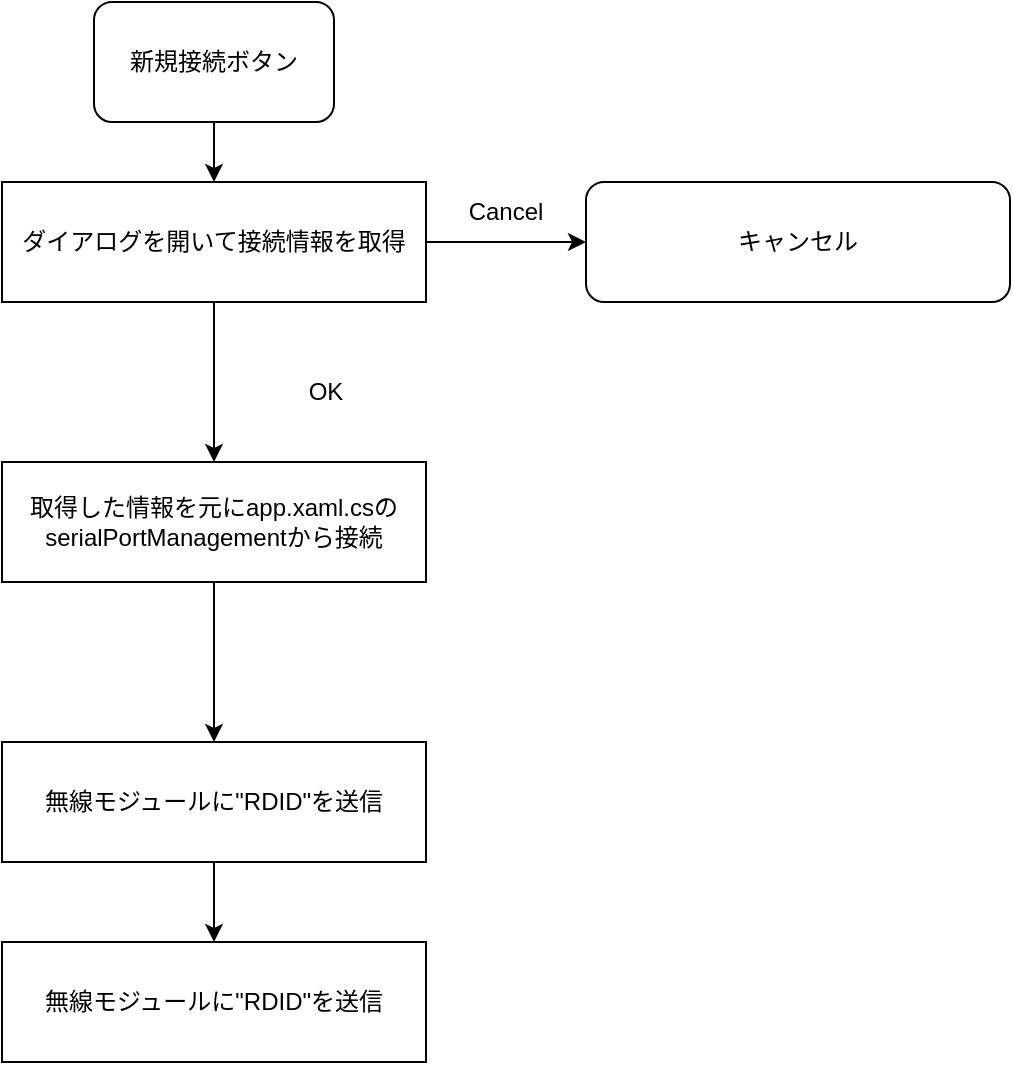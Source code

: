<mxfile>
    <diagram id="SfgU5i6CswPE4Gwv-jA2" name="ページ1">
        <mxGraphModel dx="611" dy="520" grid="1" gridSize="10" guides="1" tooltips="1" connect="1" arrows="1" fold="1" page="1" pageScale="1" pageWidth="827" pageHeight="1169" math="0" shadow="0">
            <root>
                <mxCell id="0"/>
                <mxCell id="1" parent="0"/>
                <mxCell id="4" value="" style="edgeStyle=none;html=1;" edge="1" parent="1" source="2" target="3">
                    <mxGeometry relative="1" as="geometry"/>
                </mxCell>
                <mxCell id="2" value="新規接続ボタン" style="rounded=1;whiteSpace=wrap;html=1;" vertex="1" parent="1">
                    <mxGeometry x="354" y="40" width="120" height="60" as="geometry"/>
                </mxCell>
                <mxCell id="24" value="" style="edgeStyle=none;html=1;" edge="1" parent="1" source="3" target="23">
                    <mxGeometry relative="1" as="geometry"/>
                </mxCell>
                <mxCell id="26" value="" style="edgeStyle=none;html=1;" edge="1" parent="1" source="3" target="25">
                    <mxGeometry relative="1" as="geometry"/>
                </mxCell>
                <mxCell id="3" value="ダイアログを開いて接続情報を取得" style="rounded=0;whiteSpace=wrap;html=1;" vertex="1" parent="1">
                    <mxGeometry x="308" y="130" width="212" height="60" as="geometry"/>
                </mxCell>
                <mxCell id="23" value="キャンセル" style="rounded=1;whiteSpace=wrap;html=1;" vertex="1" parent="1">
                    <mxGeometry x="600" y="130" width="212" height="60" as="geometry"/>
                </mxCell>
                <mxCell id="28" value="" style="edgeStyle=none;html=1;" edge="1" parent="1" source="25" target="27">
                    <mxGeometry relative="1" as="geometry"/>
                </mxCell>
                <mxCell id="25" value="取得した情報を元にapp.xaml.csのserialPortManagementから接続" style="rounded=0;whiteSpace=wrap;html=1;" vertex="1" parent="1">
                    <mxGeometry x="308" y="270" width="212" height="60" as="geometry"/>
                </mxCell>
                <mxCell id="32" value="" style="edgeStyle=none;html=1;" edge="1" parent="1" source="27" target="31">
                    <mxGeometry relative="1" as="geometry"/>
                </mxCell>
                <mxCell id="27" value="無線モジュールに&quot;RDID&quot;を送信" style="rounded=0;whiteSpace=wrap;html=1;" vertex="1" parent="1">
                    <mxGeometry x="308" y="410" width="212" height="60" as="geometry"/>
                </mxCell>
                <mxCell id="29" value="Cancel" style="text;html=1;strokeColor=none;fillColor=none;align=center;verticalAlign=middle;whiteSpace=wrap;rounded=0;" vertex="1" parent="1">
                    <mxGeometry x="520" y="130" width="80" height="30" as="geometry"/>
                </mxCell>
                <mxCell id="30" value="OK" style="text;html=1;strokeColor=none;fillColor=none;align=center;verticalAlign=middle;whiteSpace=wrap;rounded=0;" vertex="1" parent="1">
                    <mxGeometry x="420" y="220" width="100" height="30" as="geometry"/>
                </mxCell>
                <mxCell id="31" value="無線モジュールに&quot;RDID&quot;を送信" style="rounded=0;whiteSpace=wrap;html=1;" vertex="1" parent="1">
                    <mxGeometry x="308" y="510" width="212" height="60" as="geometry"/>
                </mxCell>
            </root>
        </mxGraphModel>
    </diagram>
</mxfile>